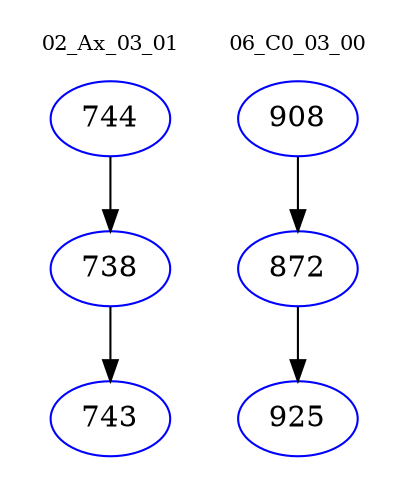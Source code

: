 digraph{
subgraph cluster_0 {
color = white
label = "02_Ax_03_01";
fontsize=10;
T0_744 [label="744", color="blue"]
T0_744 -> T0_738 [color="black"]
T0_738 [label="738", color="blue"]
T0_738 -> T0_743 [color="black"]
T0_743 [label="743", color="blue"]
}
subgraph cluster_1 {
color = white
label = "06_C0_03_00";
fontsize=10;
T1_908 [label="908", color="blue"]
T1_908 -> T1_872 [color="black"]
T1_872 [label="872", color="blue"]
T1_872 -> T1_925 [color="black"]
T1_925 [label="925", color="blue"]
}
}
